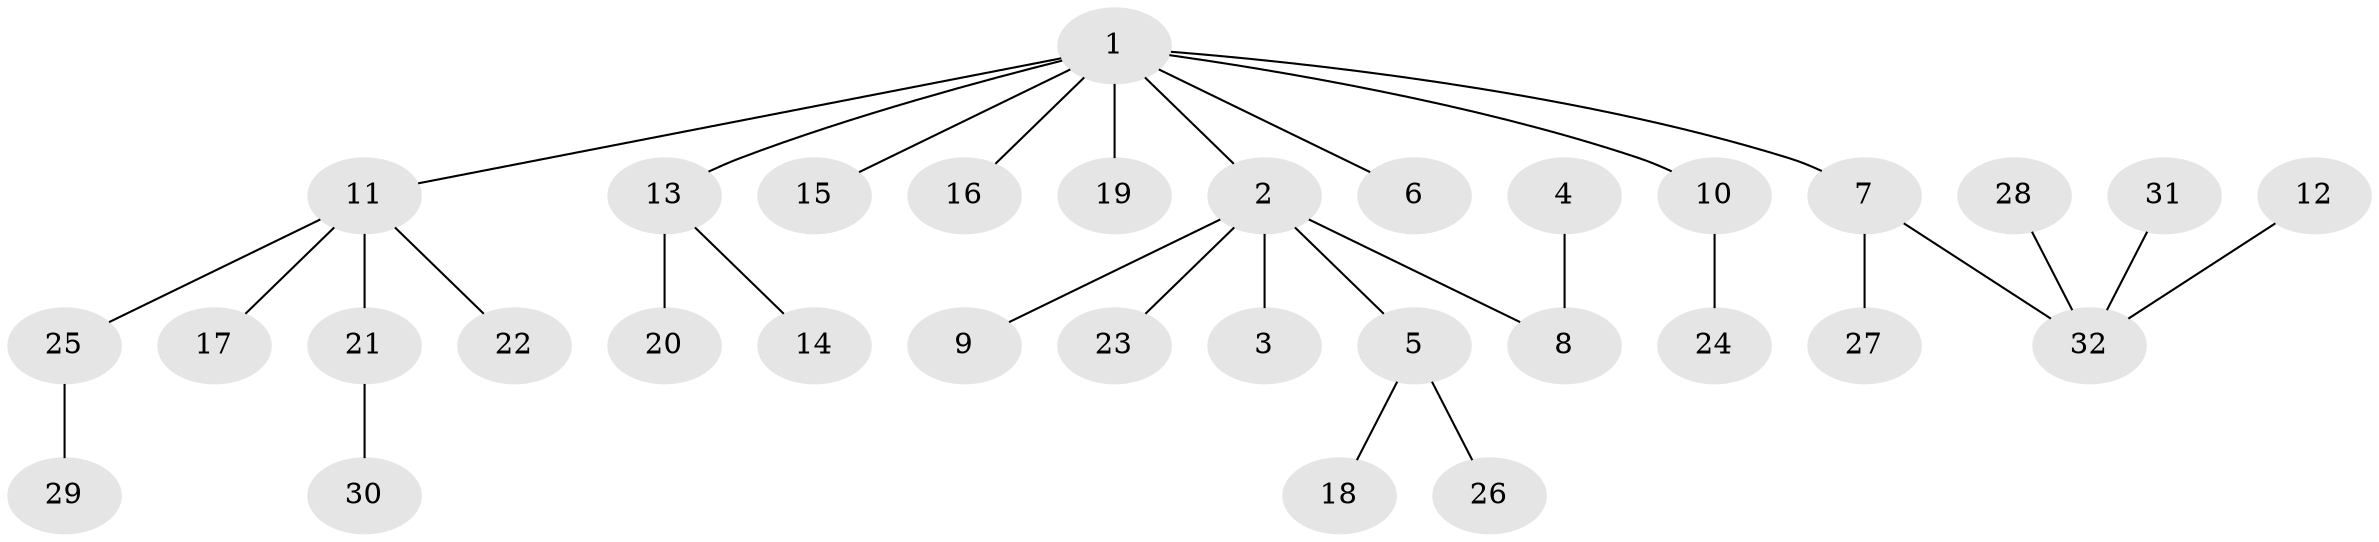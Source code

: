// original degree distribution, {3: 0.15873015873015872, 7: 0.015873015873015872, 4: 0.06349206349206349, 5: 0.015873015873015872, 2: 0.30158730158730157, 1: 0.4444444444444444}
// Generated by graph-tools (version 1.1) at 2025/50/03/09/25 03:50:15]
// undirected, 32 vertices, 31 edges
graph export_dot {
graph [start="1"]
  node [color=gray90,style=filled];
  1;
  2;
  3;
  4;
  5;
  6;
  7;
  8;
  9;
  10;
  11;
  12;
  13;
  14;
  15;
  16;
  17;
  18;
  19;
  20;
  21;
  22;
  23;
  24;
  25;
  26;
  27;
  28;
  29;
  30;
  31;
  32;
  1 -- 2 [weight=1.0];
  1 -- 6 [weight=1.0];
  1 -- 7 [weight=1.0];
  1 -- 10 [weight=1.0];
  1 -- 11 [weight=1.0];
  1 -- 13 [weight=1.0];
  1 -- 15 [weight=1.0];
  1 -- 16 [weight=1.0];
  1 -- 19 [weight=1.0];
  2 -- 3 [weight=1.0];
  2 -- 5 [weight=1.0];
  2 -- 8 [weight=1.0];
  2 -- 9 [weight=1.0];
  2 -- 23 [weight=1.0];
  4 -- 8 [weight=1.0];
  5 -- 18 [weight=1.0];
  5 -- 26 [weight=1.0];
  7 -- 27 [weight=1.0];
  7 -- 32 [weight=1.0];
  10 -- 24 [weight=1.0];
  11 -- 17 [weight=1.0];
  11 -- 21 [weight=1.0];
  11 -- 22 [weight=1.0];
  11 -- 25 [weight=1.0];
  12 -- 32 [weight=1.0];
  13 -- 14 [weight=1.0];
  13 -- 20 [weight=1.0];
  21 -- 30 [weight=1.0];
  25 -- 29 [weight=1.0];
  28 -- 32 [weight=1.0];
  31 -- 32 [weight=1.0];
}

